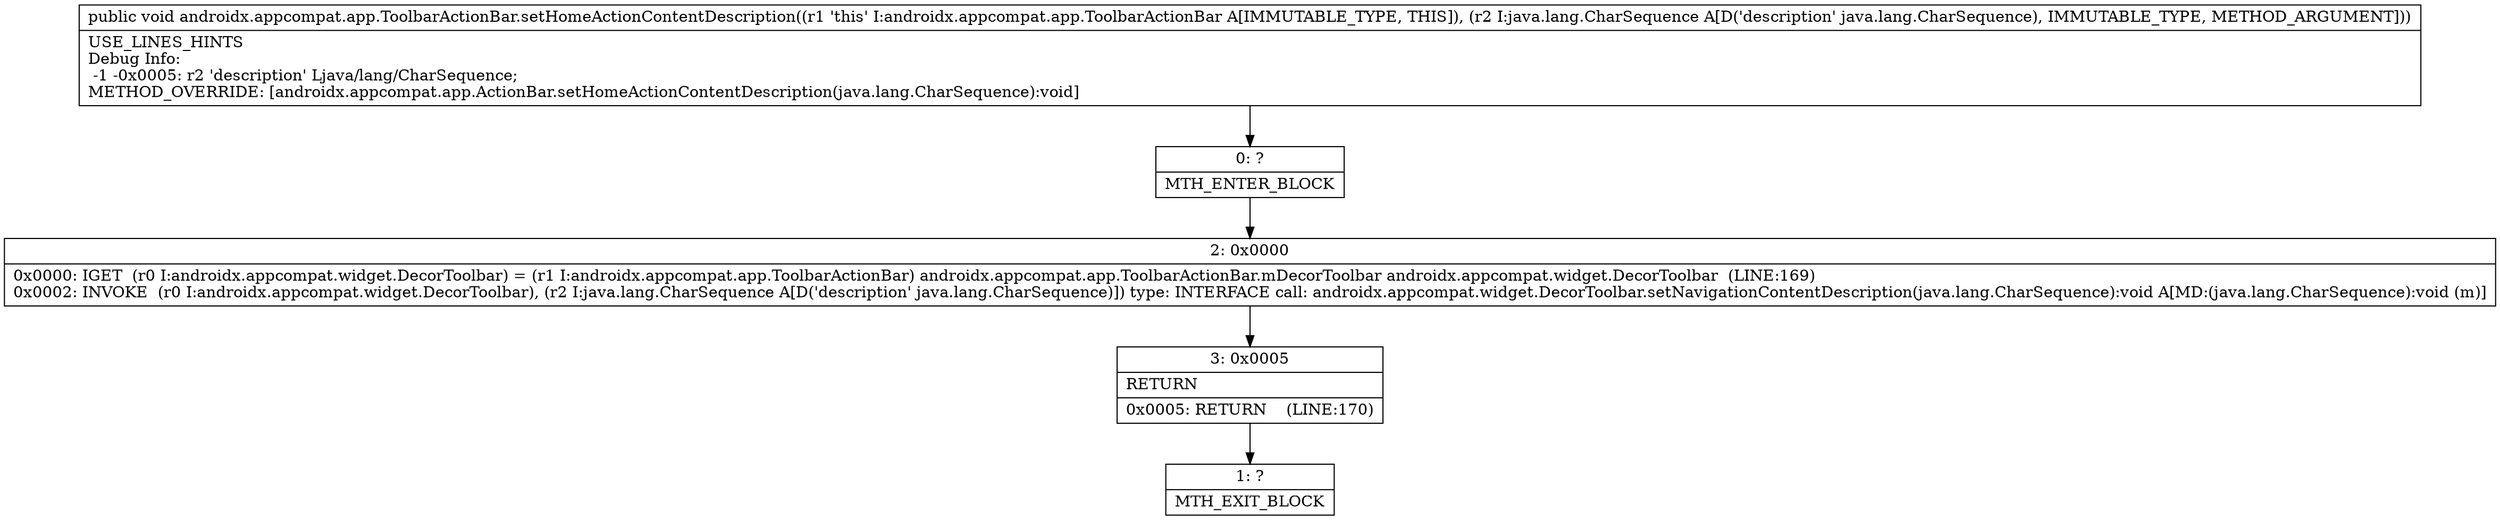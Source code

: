 digraph "CFG forandroidx.appcompat.app.ToolbarActionBar.setHomeActionContentDescription(Ljava\/lang\/CharSequence;)V" {
Node_0 [shape=record,label="{0\:\ ?|MTH_ENTER_BLOCK\l}"];
Node_2 [shape=record,label="{2\:\ 0x0000|0x0000: IGET  (r0 I:androidx.appcompat.widget.DecorToolbar) = (r1 I:androidx.appcompat.app.ToolbarActionBar) androidx.appcompat.app.ToolbarActionBar.mDecorToolbar androidx.appcompat.widget.DecorToolbar  (LINE:169)\l0x0002: INVOKE  (r0 I:androidx.appcompat.widget.DecorToolbar), (r2 I:java.lang.CharSequence A[D('description' java.lang.CharSequence)]) type: INTERFACE call: androidx.appcompat.widget.DecorToolbar.setNavigationContentDescription(java.lang.CharSequence):void A[MD:(java.lang.CharSequence):void (m)]\l}"];
Node_3 [shape=record,label="{3\:\ 0x0005|RETURN\l|0x0005: RETURN    (LINE:170)\l}"];
Node_1 [shape=record,label="{1\:\ ?|MTH_EXIT_BLOCK\l}"];
MethodNode[shape=record,label="{public void androidx.appcompat.app.ToolbarActionBar.setHomeActionContentDescription((r1 'this' I:androidx.appcompat.app.ToolbarActionBar A[IMMUTABLE_TYPE, THIS]), (r2 I:java.lang.CharSequence A[D('description' java.lang.CharSequence), IMMUTABLE_TYPE, METHOD_ARGUMENT]))  | USE_LINES_HINTS\lDebug Info:\l  \-1 \-0x0005: r2 'description' Ljava\/lang\/CharSequence;\lMETHOD_OVERRIDE: [androidx.appcompat.app.ActionBar.setHomeActionContentDescription(java.lang.CharSequence):void]\l}"];
MethodNode -> Node_0;Node_0 -> Node_2;
Node_2 -> Node_3;
Node_3 -> Node_1;
}

